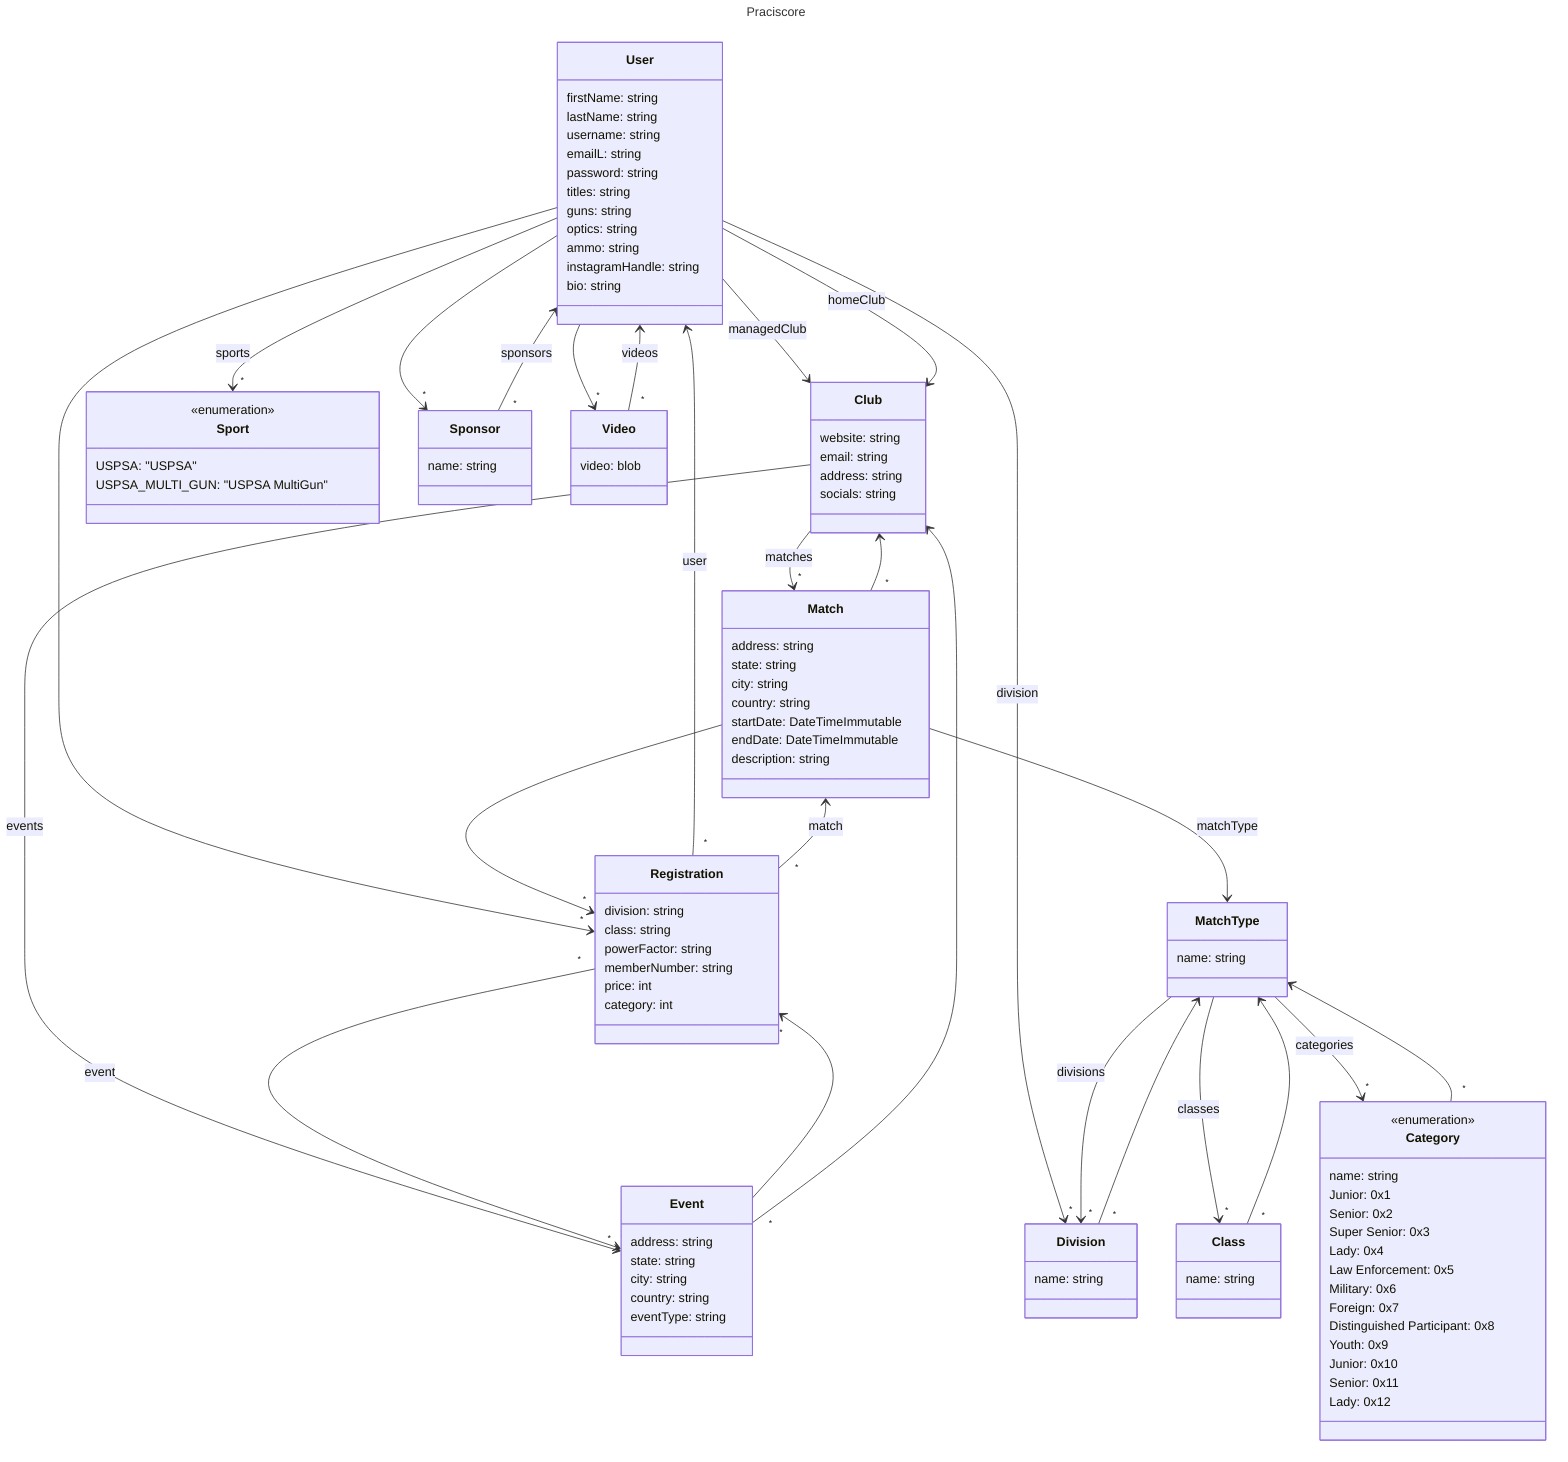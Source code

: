 ---
title: Praciscore
---
classDiagram
    User --> Club: managedClub
    User --> Club: homeClub
    User --> "*" Sport: sports
    User --> "*" Division: division
    User --> "*" Sponsor
    User --> "*" Video
    User --> "*" Registration
    class User {
        firstName: string
        lastName: string
        username: string
        emailL: string
        password: string
        titles: string
        guns: string
        optics: string
        ammo: string
        instagramHandle: string
        bio: string
    }
    Club --> "*" Match: matches
    Club --> "*" Event: events
    class Club {
        website: string
        email: string
        address: string
        socials: string
    }
    Match --> "*" Registration
    Match --> MatchType: matchType
    Match "*" --> Club
    class Match {
        address: string
        state: string
        city: string
        country: string
        startDate: DateTimeImmutable
        endDate: DateTimeImmutable
        description: string
    }
    Registration "*" --> User: user
    Registration "*" --> Event: event
    Registration "*" --> Match: match
    class Registration {
        division: string
        class: string
        powerFactor: string
        memberNumber: string
        price: int
        category: int
    }

    Event --> "*" Registration
    Event "*" --> Club
    class Event {
        address: string
        state: string
        city: string
        country: string
        eventType: string
    }

    MatchType --> "*" Division: divisions
    MatchType --> "*" Class: classes
    MatchType --> "*" Category: categories
    class MatchType {
        name: string
    }
    Division "*" --> MatchType
    class Division {
        name: string
    }
    Class "*" --> MatchType
    class Class {
        name: string
    }
    Category "*" --> MatchType
    class Category {
        name: string
    }


    Sponsor "*" --> User: sponsors
    class Sponsor {
        name: string
    }

    class Sport {
        <<enumeration>>
        USPSA: "USPSA"
        USPSA_MULTI_GUN: "USPSA MultiGun"
    }

    class Category {
        <<enumeration>>
        Junior: 0x1
        Senior: 0x2
        Super Senior: 0x3
        Lady: 0x4
        Law Enforcement: 0x5
        Military: 0x6
        Foreign: 0x7
        Distinguished Participant: 0x8
        Youth: 0x9
        Junior: 0x10
        Senior: 0x11
        Lady: 0x12
    }

    Video "*" --> User: videos
    class Video {
        video: blob
    }
